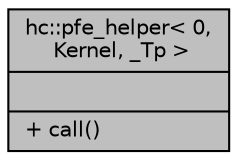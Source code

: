 digraph "hc::pfe_helper&lt; 0, Kernel, _Tp &gt;"
{
  edge [fontname="Helvetica",fontsize="10",labelfontname="Helvetica",labelfontsize="10"];
  node [fontname="Helvetica",fontsize="10",shape=record];
  Node1 [label="{hc::pfe_helper\< 0,\l Kernel, _Tp \>\n||+ call()\l}",height=0.2,width=0.4,color="black", fillcolor="grey75", style="filled", fontcolor="black"];
}
